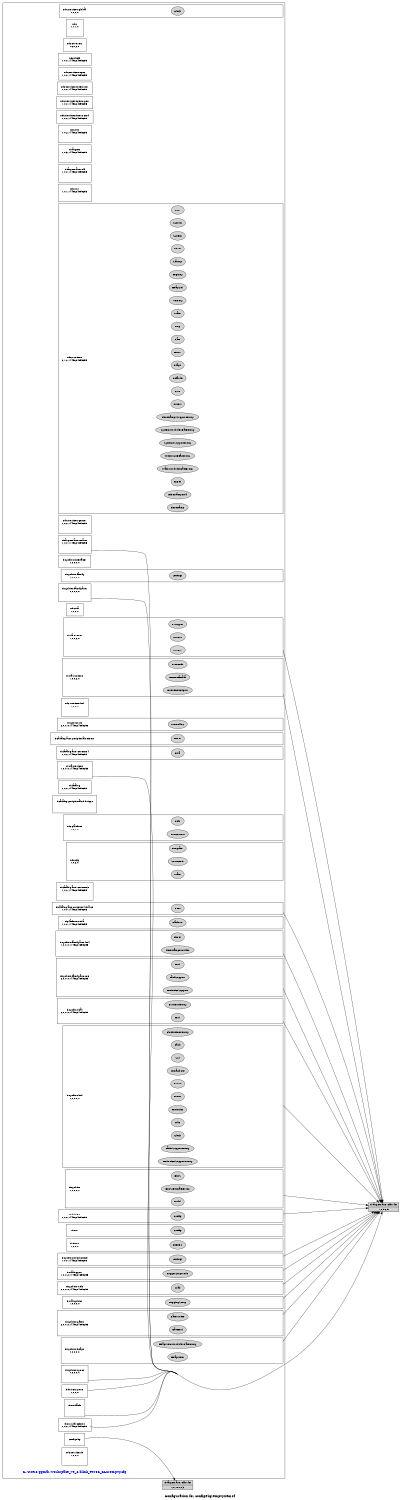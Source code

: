 digraph configuration {
    size="7.5,10";
    rankdir=LR;
    ranksep=".50 equally";
    concentrate=true;
    compound=true;
    label="\nConfiguration for configPkg/empty.xem4f"
  node [font=Helvetica, fontsize=14, fontcolor=black];  subgraph cluster0 {label=""; __cfg [label="C:/Users/ggmar/workspace_v9_2/blink_TM4C_CLK/empty.cfg", color=white, fontcolor=blue];
    node [font=Helvetica, fontsize=10];    subgraph cluster1 {
        label="";
        xdc_services_global__top [shape=box,label="xdc.services.global\n1,0,0,0", color=white];
        xdc_services_global__bot [shape=point,label="", style=invis];
        xdc_services_global_Clock [style=filled,fillcolor=lightgray, label="Clock"];
        xdc_services_global__top -> xdc_services_global_Clock[style=invis];
        xdc_services_global_Clock -> xdc_services_global__bot[style=invis];
    }
    subgraph cluster2 {
        label="";
        xdc__top [shape=box,label="xdc\n1,1,1,0", color=white];
        xdc__bot [shape=point,label="", style=invis];
    }
    subgraph cluster3 {
        label="";
        xdc_corevers__top [shape=box,label="xdc.corevers\n16,0,2,0", color=white];
    }
    subgraph cluster4 {
        label="";
        xdc_shelf__top [shape=box,label="xdc.shelf\n1,0,0,1449624895255", color=white];
    }
    subgraph cluster5 {
        label="";
        xdc_services_spec__top [shape=box,label="xdc.services.spec\n1,0,0,1449624895255", color=white];
    }
    subgraph cluster6 {
        label="";
        xdc_services_intern_xsr__top [shape=box,label="xdc.services.intern.xsr\n1,0,0,1449624895255", color=white];
    }
    subgraph cluster7 {
        label="";
        xdc_services_intern_gen__top [shape=box,label="xdc.services.intern.gen\n1,0,0,1449624895255", color=white];
    }
    subgraph cluster8 {
        label="";
        xdc_services_intern_cmd__top [shape=box,label="xdc.services.intern.cmd\n1,0,0,1449624895255", color=white];
    }
    subgraph cluster9 {
        label="";
        xdc_bld__top [shape=box,label="xdc.bld\n1,0,2,1449624895255", color=white];
        xdc_bld__bot [shape=point,label="", style=invis];
    }
    subgraph cluster10 {
        label="";
        ti_targets__top [shape=box,label="ti.targets\n1,0,3,1449624895255", color=white];
        ti_targets__bot [shape=point,label="", style=invis];
    }
    subgraph cluster11 {
        label="";
        ti_targets_arm_elf__top [shape=box,label="ti.targets.arm.elf\n1,0,0,1449624895255", color=white];
        ti_targets_arm_elf__bot [shape=point,label="", style=invis];
    }
    subgraph cluster12 {
        label="";
        xdc_rov__top [shape=box,label="xdc.rov\n1,0,1,1449624895255", color=white];
        xdc_rov__bot [shape=point,label="", style=invis];
    }
    subgraph cluster13 {
        label="";
        xdc_runtime__top [shape=box,label="xdc.runtime\n2,1,0,1449624895255", color=white];
        xdc_runtime__bot [shape=point,label="", style=invis];
        xdc_runtime_Assert [style=filled,fillcolor=lightgray, label="Assert"];
        xdc_runtime__top -> xdc_runtime_Assert[style=invis];
        xdc_runtime_Assert -> xdc_runtime__bot[style=invis];
        xdc_runtime_Core [style=filled,fillcolor=lightgray, label="Core"];
        xdc_runtime__top -> xdc_runtime_Core[style=invis];
        xdc_runtime_Core -> xdc_runtime__bot[style=invis];
        xdc_runtime_Defaults [style=filled,fillcolor=lightgray, label="Defaults"];
        xdc_runtime__top -> xdc_runtime_Defaults[style=invis];
        xdc_runtime_Defaults -> xdc_runtime__bot[style=invis];
        xdc_runtime_Diags [style=filled,fillcolor=lightgray, label="Diags"];
        xdc_runtime__top -> xdc_runtime_Diags[style=invis];
        xdc_runtime_Diags -> xdc_runtime__bot[style=invis];
        xdc_runtime_Error [style=filled,fillcolor=lightgray, label="Error"];
        xdc_runtime__top -> xdc_runtime_Error[style=invis];
        xdc_runtime_Error -> xdc_runtime__bot[style=invis];
        xdc_runtime_Gate [style=filled,fillcolor=lightgray, label="Gate"];
        xdc_runtime__top -> xdc_runtime_Gate[style=invis];
        xdc_runtime_Gate -> xdc_runtime__bot[style=invis];
        xdc_runtime_Log [style=filled,fillcolor=lightgray, label="Log"];
        xdc_runtime__top -> xdc_runtime_Log[style=invis];
        xdc_runtime_Log -> xdc_runtime__bot[style=invis];
        xdc_runtime_Main [style=filled,fillcolor=lightgray, label="Main"];
        xdc_runtime__top -> xdc_runtime_Main[style=invis];
        xdc_runtime_Main -> xdc_runtime__bot[style=invis];
        xdc_runtime_Memory [style=filled,fillcolor=lightgray, label="Memory"];
        xdc_runtime__top -> xdc_runtime_Memory[style=invis];
        xdc_runtime_Memory -> xdc_runtime__bot[style=invis];
        xdc_runtime_HeapStd [style=filled,fillcolor=lightgray, label="HeapStd"];
        xdc_runtime__top -> xdc_runtime_HeapStd[style=invis];
        xdc_runtime_HeapStd -> xdc_runtime__bot[style=invis];
        xdc_runtime_Registry [style=filled,fillcolor=lightgray, label="Registry"];
        xdc_runtime__top -> xdc_runtime_Registry[style=invis];
        xdc_runtime_Registry -> xdc_runtime__bot[style=invis];
        xdc_runtime_Startup [style=filled,fillcolor=lightgray, label="Startup"];
        xdc_runtime__top -> xdc_runtime_Startup[style=invis];
        xdc_runtime_Startup -> xdc_runtime__bot[style=invis];
        xdc_runtime_Reset [style=filled,fillcolor=lightgray, label="Reset"];
        xdc_runtime__top -> xdc_runtime_Reset[style=invis];
        xdc_runtime_Reset -> xdc_runtime__bot[style=invis];
        xdc_runtime_System [style=filled,fillcolor=lightgray, label="System"];
        xdc_runtime__top -> xdc_runtime_System[style=invis];
        xdc_runtime_System -> xdc_runtime__bot[style=invis];
        xdc_runtime_SysMin [style=filled,fillcolor=lightgray, label="SysMin"];
        xdc_runtime__top -> xdc_runtime_SysMin[style=invis];
        xdc_runtime_SysMin -> xdc_runtime__bot[style=invis];
        xdc_runtime_Text [style=filled,fillcolor=lightgray, label="Text"];
        xdc_runtime__top -> xdc_runtime_Text[style=invis];
        xdc_runtime_Text -> xdc_runtime__bot[style=invis];
        xdc_runtime_Timestamp [style=filled,fillcolor=lightgray, label="Timestamp"];
        xdc_runtime__top -> xdc_runtime_Timestamp[style=invis];
        xdc_runtime_Timestamp -> xdc_runtime__bot[style=invis];
        xdc_runtime_TimestampNull [style=filled,fillcolor=lightgray, label="TimestampNull"];
        xdc_runtime__top -> xdc_runtime_TimestampNull[style=invis];
        xdc_runtime_TimestampNull -> xdc_runtime__bot[style=invis];
        xdc_runtime_Types [style=filled,fillcolor=lightgray, label="Types"];
        xdc_runtime__top -> xdc_runtime_Types[style=invis];
        xdc_runtime_Types -> xdc_runtime__bot[style=invis];
        xdc_runtime_Main_Module_GateProxy [style=filled,fillcolor=lightgray, label="Main_Module_GateProxy"];
        xdc_runtime__top -> xdc_runtime_Main_Module_GateProxy[style=invis];
        xdc_runtime_Main_Module_GateProxy -> xdc_runtime__bot[style=invis];
        xdc_runtime_Memory_HeapProxy [style=filled,fillcolor=lightgray, label="Memory_HeapProxy"];
        xdc_runtime__top -> xdc_runtime_Memory_HeapProxy[style=invis];
        xdc_runtime_Memory_HeapProxy -> xdc_runtime__bot[style=invis];
        xdc_runtime_System_SupportProxy [style=filled,fillcolor=lightgray, label="System_SupportProxy"];
        xdc_runtime__top -> xdc_runtime_System_SupportProxy[style=invis];
        xdc_runtime_System_SupportProxy -> xdc_runtime__bot[style=invis];
        xdc_runtime_System_Module_GateProxy [style=filled,fillcolor=lightgray, label="System_Module_GateProxy"];
        xdc_runtime__top -> xdc_runtime_System_Module_GateProxy[style=invis];
        xdc_runtime_System_Module_GateProxy -> xdc_runtime__bot[style=invis];
        xdc_runtime_Timestamp_SupportProxy [style=filled,fillcolor=lightgray, label="Timestamp_SupportProxy"];
        xdc_runtime__top -> xdc_runtime_Timestamp_SupportProxy[style=invis];
        xdc_runtime_Timestamp_SupportProxy -> xdc_runtime__bot[style=invis];
    }
    subgraph cluster14 {
        label="";
        xdc_services_getset__top [shape=box,label="xdc.services.getset\n1,0,0,1449624895255", color=white];
        xdc_services_getset__bot [shape=point,label="", style=invis];
    }
    subgraph cluster15 {
        label="";
        ti_targets_arm_rtsarm__top [shape=box,label="ti.targets.arm.rtsarm\n1,0,0,1449624895255", color=white];
        ti_targets_arm_rtsarm__bot [shape=point,label="", style=invis];
    }
    subgraph cluster16 {
        label="";
        ti_sysbios_interfaces__top [shape=box,label="ti.sysbios.interfaces\n2,0,0,0,0", color=white];
    }
    subgraph cluster17 {
        label="";
        ti_sysbios_family__top [shape=box,label="ti.sysbios.family\n2,0,0,0,0", color=white];
        ti_sysbios_family__bot [shape=point,label="", style=invis];
        ti_sysbios_family_Settings [style=filled,fillcolor=lightgray, label="Settings"];
        ti_sysbios_family__top -> ti_sysbios_family_Settings[style=invis];
        ti_sysbios_family_Settings -> ti_sysbios_family__bot[style=invis];
    }
    subgraph cluster18 {
        label="";
        ti_sysbios_family_arm__top [shape=box,label="ti.sysbios.family.arm\n2,0,0,0,0", color=white];
        ti_sysbios_family_arm__bot [shape=point,label="", style=invis];
    }
    subgraph cluster19 {
        label="";
        xdc_rta__top [shape=box,label="xdc.rta\n1,0,0,0", color=white];
    }
    subgraph cluster20 {
        label="";
        ti_uia_events__top [shape=box,label="ti.uia.events\n1,0,0,2,0", color=white];
        ti_uia_events__bot [shape=point,label="", style=invis];
        ti_uia_events_DvtTypes [style=filled,fillcolor=lightgray, label="DvtTypes"];
        ti_uia_events__top -> ti_uia_events_DvtTypes[style=invis];
        ti_uia_events_DvtTypes -> ti_uia_events__bot[style=invis];
        ti_uia_events_UIAErr [style=filled,fillcolor=lightgray, label="UIAErr"];
        ti_uia_events__top -> ti_uia_events_UIAErr[style=invis];
        ti_uia_events_UIAErr -> ti_uia_events__bot[style=invis];
        ti_uia_events_UIAEvt [style=filled,fillcolor=lightgray, label="UIAEvt"];
        ti_uia_events__top -> ti_uia_events_UIAEvt[style=invis];
        ti_uia_events_UIAEvt -> ti_uia_events__bot[style=invis];
    }
    subgraph cluster21 {
        label="";
        ti_uia_runtime__top [shape=box,label="ti.uia.runtime\n1,0,0,2,0", color=white];
        ti_uia_runtime__bot [shape=point,label="", style=invis];
        ti_uia_runtime_EventHdr [style=filled,fillcolor=lightgray, label="EventHdr"];
        ti_uia_runtime__top -> ti_uia_runtime_EventHdr[style=invis];
        ti_uia_runtime_EventHdr -> ti_uia_runtime__bot[style=invis];
        ti_uia_runtime_QueueDescriptor [style=filled,fillcolor=lightgray, label="QueueDescriptor"];
        ti_uia_runtime__top -> ti_uia_runtime_QueueDescriptor[style=invis];
        ti_uia_runtime_QueueDescriptor -> ti_uia_runtime__bot[style=invis];
        ti_uia_runtime_UIAMetaData [style=filled,fillcolor=lightgray, label="UIAMetaData"];
        ti_uia_runtime__top -> ti_uia_runtime_UIAMetaData[style=invis];
        ti_uia_runtime_UIAMetaData -> ti_uia_runtime__bot[style=invis];
    }
    subgraph cluster22 {
        label="";
        xdc_runtime_knl__top [shape=box,label="xdc.runtime.knl\n1,0,0,0", color=white];
        xdc_runtime_knl__bot [shape=point,label="", style=invis];
    }
    subgraph cluster23 {
        label="";
        ti_sysbios_rts__top [shape=box,label="ti.sysbios.rts\n2,0,0,0,1449624895255", color=white];
        ti_sysbios_rts__bot [shape=point,label="", style=invis];
        ti_sysbios_rts_MemAlloc [style=filled,fillcolor=lightgray, label="MemAlloc"];
        ti_sysbios_rts__top -> ti_sysbios_rts_MemAlloc[style=invis];
        ti_sysbios_rts_MemAlloc -> ti_sysbios_rts__bot[style=invis];
    }
    subgraph cluster24 {
        label="";
        ti_uia_services__top [shape=box,label="ti.uia.services\n1,0,0,0,1449624895255", color=white];
        ti_uia_services__bot [shape=point,label="", style=invis];
    }
    subgraph cluster25 {
        label="";
        ti_catalog_arm_peripherals_timers__top [shape=box,label="ti.catalog.arm.peripherals.timers\n", color=white];
        ti_catalog_arm_peripherals_timers__bot [shape=point,label="", style=invis];
        ti_catalog_arm_peripherals_timers_Timer [style=filled,fillcolor=lightgray, label="Timer"];
        ti_catalog_arm_peripherals_timers__top -> ti_catalog_arm_peripherals_timers_Timer[style=invis];
        ti_catalog_arm_peripherals_timers_Timer -> ti_catalog_arm_peripherals_timers__bot[style=invis];
    }
    subgraph cluster26 {
        label="";
        ti_catalog_arm_cortexm4__top [shape=box,label="ti.catalog.arm.cortexm4\n1,0,0,1449624895255", color=white];
        ti_catalog_arm_cortexm4__bot [shape=point,label="", style=invis];
        ti_catalog_arm_cortexm4_Tiva [style=filled,fillcolor=lightgray, label="Tiva"];
        ti_catalog_arm_cortexm4__top -> ti_catalog_arm_cortexm4_Tiva[style=invis];
        ti_catalog_arm_cortexm4_Tiva -> ti_catalog_arm_cortexm4__bot[style=invis];
    }
    subgraph cluster27 {
        label="";
        ti_catalog__top [shape=box,label="ti.catalog\n1,0,0,1449624895255", color=white];
    }
    subgraph cluster28 {
        label="";
        ti_catalog_peripherals_hdvicp2__top [shape=box,label="ti.catalog.peripherals.hdvicp2\n", color=white];
        ti_catalog_peripherals_hdvicp2__bot [shape=point,label="", style=invis];
    }
    subgraph cluster29 {
        label="";
        xdc_platform__top [shape=box,label="xdc.platform\n1,0,1,0", color=white];
        xdc_platform__bot [shape=point,label="", style=invis];
        xdc_platform_ExeContext [style=filled,fillcolor=lightgray, label="ExeContext"];
        xdc_platform__top -> xdc_platform_ExeContext[style=invis];
        xdc_platform_ExeContext -> xdc_platform__bot[style=invis];
        xdc_platform_Utils [style=filled,fillcolor=lightgray, label="Utils"];
        xdc_platform__top -> xdc_platform_Utils[style=invis];
        xdc_platform_Utils -> xdc_platform__bot[style=invis];
    }
    subgraph cluster30 {
        label="";
        xdc_cfg__top [shape=box,label="xdc.cfg\n1,0,2,0", color=white];
        xdc_cfg__bot [shape=point,label="", style=invis];
        xdc_cfg_Program [style=filled,fillcolor=lightgray, label="Program"];
        xdc_cfg__top -> xdc_cfg_Program[style=invis];
        xdc_cfg_Program -> xdc_cfg__bot[style=invis];
        xdc_cfg_Main [style=filled,fillcolor=lightgray, label="Main"];
        xdc_cfg__top -> xdc_cfg_Main[style=invis];
        xdc_cfg_Main -> xdc_cfg__bot[style=invis];
        xdc_cfg_SourceDir [style=filled,fillcolor=lightgray, label="SourceDir"];
        xdc_cfg__top -> xdc_cfg_SourceDir[style=invis];
        xdc_cfg_SourceDir -> xdc_cfg__bot[style=invis];
    }
    subgraph cluster31 {
        label="";
        ti_catalog_arm_cortexm3__top [shape=box,label="ti.catalog.arm.cortexm3\n1,0,0,1449624895255", color=white];
        ti_catalog_arm_cortexm3__bot [shape=point,label="", style=invis];
    }
    subgraph cluster32 {
        label="";
        ti_catalog_arm_cortexm4_tiva_ce__top [shape=box,label="ti.catalog.arm.cortexm4.tiva.ce\n1,0,0,1449624895255", color=white];
        ti_catalog_arm_cortexm4_tiva_ce__bot [shape=point,label="", style=invis];
        ti_catalog_arm_cortexm4_tiva_ce_Boot [style=filled,fillcolor=lightgray, label="Boot"];
        ti_catalog_arm_cortexm4_tiva_ce__top -> ti_catalog_arm_cortexm4_tiva_ce_Boot[style=invis];
        ti_catalog_arm_cortexm4_tiva_ce_Boot -> ti_catalog_arm_cortexm4_tiva_ce__bot[style=invis];
    }
    subgraph cluster33 {
        label="";
        ti_platforms_tiva__top [shape=box,label="ti.platforms.tiva\n1,0,0,1449624895255", color=white];
        ti_platforms_tiva__bot [shape=point,label="", style=invis];
        ti_platforms_tiva_Platform [style=filled,fillcolor=lightgray, label="Platform"];
        ti_platforms_tiva__top -> ti_platforms_tiva_Platform[style=invis];
        ti_platforms_tiva_Platform -> ti_platforms_tiva__bot[style=invis];
    }
    subgraph cluster34 {
        label="";
        ti_sysbios_family_arm_lm4__top [shape=box,label="ti.sysbios.family.arm.lm4\n1,0,0,0,1449624895255", color=white];
        ti_sysbios_family_arm_lm4__bot [shape=point,label="", style=invis];
        ti_sysbios_family_arm_lm4_TimestampProvider [style=filled,fillcolor=lightgray, label="TimestampProvider"];
        ti_sysbios_family_arm_lm4__top -> ti_sysbios_family_arm_lm4_TimestampProvider[style=invis];
        ti_sysbios_family_arm_lm4_TimestampProvider -> ti_sysbios_family_arm_lm4__bot[style=invis];
        ti_sysbios_family_arm_lm4_Timer [style=filled,fillcolor=lightgray, label="Timer"];
        ti_sysbios_family_arm_lm4__top -> ti_sysbios_family_arm_lm4_Timer[style=invis];
        ti_sysbios_family_arm_lm4_Timer -> ti_sysbios_family_arm_lm4__bot[style=invis];
    }
    subgraph cluster35 {
        label="";
        ti_sysbios_family_arm_m3__top [shape=box,label="ti.sysbios.family.arm.m3\n2,0,0,0,1449624895255", color=white];
        ti_sysbios_family_arm_m3__bot [shape=point,label="", style=invis];
        ti_sysbios_family_arm_m3_Hwi [style=filled,fillcolor=lightgray, label="Hwi"];
        ti_sysbios_family_arm_m3__top -> ti_sysbios_family_arm_m3_Hwi[style=invis];
        ti_sysbios_family_arm_m3_Hwi -> ti_sysbios_family_arm_m3__bot[style=invis];
        ti_sysbios_family_arm_m3_IntrinsicsSupport [style=filled,fillcolor=lightgray, label="IntrinsicsSupport"];
        ti_sysbios_family_arm_m3__top -> ti_sysbios_family_arm_m3_IntrinsicsSupport[style=invis];
        ti_sysbios_family_arm_m3_IntrinsicsSupport -> ti_sysbios_family_arm_m3__bot[style=invis];
        ti_sysbios_family_arm_m3_TaskSupport [style=filled,fillcolor=lightgray, label="TaskSupport"];
        ti_sysbios_family_arm_m3__top -> ti_sysbios_family_arm_m3_TaskSupport[style=invis];
        ti_sysbios_family_arm_m3_TaskSupport -> ti_sysbios_family_arm_m3__bot[style=invis];
    }
    subgraph cluster36 {
        label="";
        ti_sysbios_hal__top [shape=box,label="ti.sysbios.hal\n2,0,0,0,1449624895255", color=white];
        ti_sysbios_hal__bot [shape=point,label="", style=invis];
        ti_sysbios_hal_Hwi [style=filled,fillcolor=lightgray, label="Hwi"];
        ti_sysbios_hal__top -> ti_sysbios_hal_Hwi[style=invis];
        ti_sysbios_hal_Hwi -> ti_sysbios_hal__bot[style=invis];
        ti_sysbios_hal_Hwi_HwiProxy [style=filled,fillcolor=lightgray, label="Hwi_HwiProxy"];
        ti_sysbios_hal__top -> ti_sysbios_hal_Hwi_HwiProxy[style=invis];
        ti_sysbios_hal_Hwi_HwiProxy -> ti_sysbios_hal__bot[style=invis];
    }
    subgraph cluster37 {
        label="";
        ti_sysbios_knl__top [shape=box,label="ti.sysbios.knl\n2,0,0,0,0", color=white];
        ti_sysbios_knl__bot [shape=point,label="", style=invis];
        ti_sysbios_knl_Clock [style=filled,fillcolor=lightgray, label="Clock"];
        ti_sysbios_knl__top -> ti_sysbios_knl_Clock[style=invis];
        ti_sysbios_knl_Clock -> ti_sysbios_knl__bot[style=invis];
        ti_sysbios_knl_Idle [style=filled,fillcolor=lightgray, label="Idle"];
        ti_sysbios_knl__top -> ti_sysbios_knl_Idle[style=invis];
        ti_sysbios_knl_Idle -> ti_sysbios_knl__bot[style=invis];
        ti_sysbios_knl_Intrinsics [style=filled,fillcolor=lightgray, label="Intrinsics"];
        ti_sysbios_knl__top -> ti_sysbios_knl_Intrinsics[style=invis];
        ti_sysbios_knl_Intrinsics -> ti_sysbios_knl__bot[style=invis];
        ti_sysbios_knl_Event [style=filled,fillcolor=lightgray, label="Event"];
        ti_sysbios_knl__top -> ti_sysbios_knl_Event[style=invis];
        ti_sysbios_knl_Event -> ti_sysbios_knl__bot[style=invis];
        ti_sysbios_knl_Queue [style=filled,fillcolor=lightgray, label="Queue"];
        ti_sysbios_knl__top -> ti_sysbios_knl_Queue[style=invis];
        ti_sysbios_knl_Queue -> ti_sysbios_knl__bot[style=invis];
        ti_sysbios_knl_Semaphore [style=filled,fillcolor=lightgray, label="Semaphore"];
        ti_sysbios_knl__top -> ti_sysbios_knl_Semaphore[style=invis];
        ti_sysbios_knl_Semaphore -> ti_sysbios_knl__bot[style=invis];
        ti_sysbios_knl_Swi [style=filled,fillcolor=lightgray, label="Swi"];
        ti_sysbios_knl__top -> ti_sysbios_knl_Swi[style=invis];
        ti_sysbios_knl_Swi -> ti_sysbios_knl__bot[style=invis];
        ti_sysbios_knl_Task [style=filled,fillcolor=lightgray, label="Task"];
        ti_sysbios_knl__top -> ti_sysbios_knl_Task[style=invis];
        ti_sysbios_knl_Task -> ti_sysbios_knl__bot[style=invis];
        ti_sysbios_knl_Clock_TimerProxy [style=filled,fillcolor=lightgray, label="Clock_TimerProxy"];
        ti_sysbios_knl__top -> ti_sysbios_knl_Clock_TimerProxy[style=invis];
        ti_sysbios_knl_Clock_TimerProxy -> ti_sysbios_knl__bot[style=invis];
        ti_sysbios_knl_Intrinsics_SupportProxy [style=filled,fillcolor=lightgray, label="Intrinsics_SupportProxy"];
        ti_sysbios_knl__top -> ti_sysbios_knl_Intrinsics_SupportProxy[style=invis];
        ti_sysbios_knl_Intrinsics_SupportProxy -> ti_sysbios_knl__bot[style=invis];
        ti_sysbios_knl_Task_SupportProxy [style=filled,fillcolor=lightgray, label="Task_SupportProxy"];
        ti_sysbios_knl__top -> ti_sysbios_knl_Task_SupportProxy[style=invis];
        ti_sysbios_knl_Task_SupportProxy -> ti_sysbios_knl__bot[style=invis];
    }
    subgraph cluster38 {
        label="";
        ti_sysbios__top [shape=box,label="ti.sysbios\n2,0,0,0,0", color=white];
        ti_sysbios__bot [shape=point,label="", style=invis];
        ti_sysbios_BIOS [style=filled,fillcolor=lightgray, label="BIOS"];
        ti_sysbios__top -> ti_sysbios_BIOS[style=invis];
        ti_sysbios_BIOS -> ti_sysbios__bot[style=invis];
        ti_sysbios_Build [style=filled,fillcolor=lightgray, label="Build"];
        ti_sysbios__top -> ti_sysbios_Build[style=invis];
        ti_sysbios_Build -> ti_sysbios__bot[style=invis];
        ti_sysbios_BIOS_RtsGateProxy [style=filled,fillcolor=lightgray, label="BIOS_RtsGateProxy"];
        ti_sysbios__top -> ti_sysbios_BIOS_RtsGateProxy[style=invis];
        ti_sysbios_BIOS_RtsGateProxy -> ti_sysbios__bot[style=invis];
    }
    subgraph cluster39 {
        label="";
        ti_sysbios_syncs__top [shape=box,label="ti.sysbios.syncs\n2,0,0,0,0", color=white];
        ti_sysbios_syncs__bot [shape=point,label="", style=invis];
    }
    subgraph cluster40 {
        label="";
        ti_drivers_ports__top [shape=box,label="ti.drivers.ports\n1,0,0,0", color=white];
    }
    subgraph cluster41 {
        label="";
        ti_mw_fatfs__top [shape=box,label="ti.mw.fatfs\n", color=white];
        ti_mw_fatfs__bot [shape=point,label="", style=invis];
    }
    subgraph cluster42 {
        label="";
        ti_drivers__top [shape=box,label="ti.drivers\n1,0,0,1449624895255", color=white];
        ti_drivers__bot [shape=point,label="", style=invis];
        ti_drivers_Config [style=filled,fillcolor=lightgray, label="Config"];
        ti_drivers__top -> ti_drivers_Config[style=invis];
        ti_drivers_Config -> ti_drivers__bot[style=invis];
    }
    subgraph cluster43 {
        label="";
        ti_mw_wifi_cc3x00__top [shape=box,label="ti.mw.wifi.cc3x00\n1,0,0,1449624895255", color=white];
    }
    subgraph cluster44 {
        label="";
        ti_mw__top [shape=box,label="ti.mw\n", color=white];
        ti_mw__bot [shape=point,label="", style=invis];
        ti_mw_Config [style=filled,fillcolor=lightgray, label="Config"];
        ti_mw__top -> ti_mw_Config[style=invis];
        ti_mw_Config -> ti_mw__bot[style=invis];
    }
    subgraph cluster45 {
        label="";
        ti_tirtos__top [shape=box,label="ti.tirtos\n1,0,0,0", color=white];
        ti_tirtos__bot [shape=point,label="", style=invis];
        ti_tirtos_TIRTOS [style=filled,fillcolor=lightgray, label="TIRTOS"];
        ti_tirtos__top -> ti_tirtos_TIRTOS[style=invis];
        ti_tirtos_TIRTOS -> ti_tirtos__bot[style=invis];
    }
    subgraph cluster46 {
        label="";
        ti_sysbios_gates__top [shape=box,label="ti.sysbios.gates\n2,0,0,0,1449624895255", color=white];
        ti_sysbios_gates__bot [shape=point,label="", style=invis];
        ti_sysbios_gates_GateHwi [style=filled,fillcolor=lightgray, label="GateHwi"];
        ti_sysbios_gates__top -> ti_sysbios_gates_GateHwi[style=invis];
        ti_sysbios_gates_GateHwi -> ti_sysbios_gates__bot[style=invis];
        ti_sysbios_gates_GateMutex [style=filled,fillcolor=lightgray, label="GateMutex"];
        ti_sysbios_gates__top -> ti_sysbios_gates_GateMutex[style=invis];
        ti_sysbios_gates_GateMutex -> ti_sysbios_gates__bot[style=invis];
    }
    subgraph cluster47 {
        label="";
        ti_sysbios_heaps__top [shape=box,label="ti.sysbios.heaps\n2,0,0,0,0", color=white];
        ti_sysbios_heaps__bot [shape=point,label="", style=invis];
        ti_sysbios_heaps_HeapMem [style=filled,fillcolor=lightgray, label="HeapMem"];
        ti_sysbios_heaps__top -> ti_sysbios_heaps_HeapMem[style=invis];
        ti_sysbios_heaps_HeapMem -> ti_sysbios_heaps__bot[style=invis];
        ti_sysbios_heaps_HeapMem_Module_GateProxy [style=filled,fillcolor=lightgray, label="HeapMem_Module_GateProxy"];
        ti_sysbios_heaps__top -> ti_sysbios_heaps_HeapMem_Module_GateProxy[style=invis];
        ti_sysbios_heaps_HeapMem_Module_GateProxy -> ti_sysbios_heaps__bot[style=invis];
    }
    subgraph cluster48 {
        label="";
        ti_sysbios_xdcruntime__top [shape=box,label="ti.sysbios.xdcruntime\n1,0,0,1449624895255", color=white];
        ti_sysbios_xdcruntime__bot [shape=point,label="", style=invis];
        ti_sysbios_xdcruntime_Settings [style=filled,fillcolor=lightgray, label="Settings"];
        ti_sysbios_xdcruntime__top -> ti_sysbios_xdcruntime_Settings[style=invis];
        ti_sysbios_xdcruntime_Settings -> ti_sysbios_xdcruntime__bot[style=invis];
    }
    subgraph cluster49 {
        label="";
        ti_uia_loggers__top [shape=box,label="ti.uia.loggers\n1,0,0,2,1449624895255", color=white];
        ti_uia_loggers__bot [shape=point,label="", style=invis];
        ti_uia_loggers_LoggerStopMode [style=filled,fillcolor=lightgray, label="LoggerStopMode"];
        ti_uia_loggers__top -> ti_uia_loggers_LoggerStopMode[style=invis];
        ti_uia_loggers_LoggerStopMode -> ti_uia_loggers__bot[style=invis];
    }
    subgraph cluster50 {
        label="";
        ti_sysbios_utils__top [shape=box,label="ti.sysbios.utils\n2,0,0,0,1449624895255", color=white];
        ti_sysbios_utils__bot [shape=point,label="", style=invis];
        ti_sysbios_utils_Load [style=filled,fillcolor=lightgray, label="Load"];
        ti_sysbios_utils__top -> ti_sysbios_utils_Load[style=invis];
        ti_sysbios_utils_Load -> ti_sysbios_utils__bot[style=invis];
    }
    subgraph cluster51 {
        label="";
        ti_uia_sysbios__top [shape=box,label="ti.uia.sysbios\n1,0,0,0,0", color=white];
        ti_uia_sysbios__bot [shape=point,label="", style=invis];
        ti_uia_sysbios_LoggingSetup [style=filled,fillcolor=lightgray, label="LoggingSetup"];
        ti_uia_sysbios__top -> ti_uia_sysbios_LoggingSetup[style=invis];
        ti_uia_sysbios_LoggingSetup -> ti_uia_sysbios__bot[style=invis];
    }
    subgraph cluster52 {
        label="";
        configPkg__top [shape=box,label="configPkg\n", color=white];
    }
    subgraph cluster53 {
        label="";
        xdc_services_io__top [shape=box,label="xdc.services.io\n1,0,0,0", color=white];
        xdc_services_io__bot [shape=point,label="", style=invis];
    }
  }
  node [font=Helvetica, fontsize=10];
    ti_targets_arm_elf_M4F__1_0_5__2_5 [shape=record,label="ti.targets.arm.elf.M4F|1,0,5.2,5",style=filled, fillcolor=lightgrey];
    ti_targets_arm_rtsarm__bot -> ti_targets_arm_elf_M4F__1_0_5__2_5 [ltail=cluster15];
    ti_targets_arm_elf_M4F__1_0_5__2_5 [shape=record,label="ti.targets.arm.elf.M4F|1,0,5.2,5",style=filled, fillcolor=lightgrey];
    ti_sysbios_family_arm__bot -> ti_targets_arm_elf_M4F__1_0_5__2_5 [ltail=cluster18];
    ti_targets_arm_elf_M4F__1_0_5__2_5 [shape=record,label="ti.targets.arm.elf.M4F|1,0,5.2,5",style=filled, fillcolor=lightgrey];
    ti_uia_events__bot -> ti_targets_arm_elf_M4F__1_0_5__2_5 [ltail=cluster20];
    ti_targets_arm_elf_M4F__1_0_5__2_5 [shape=record,label="ti.targets.arm.elf.M4F|1,0,5.2,5",style=filled, fillcolor=lightgrey];
    ti_uia_runtime__bot -> ti_targets_arm_elf_M4F__1_0_5__2_5 [ltail=cluster21];
    ti_targets_arm_elf_M4F__1_0_5__2_5 [shape=record,label="ti.targets.arm.elf.M4F|1,0,5.2,5",style=filled, fillcolor=lightgrey];
    ti_uia_services__bot -> ti_targets_arm_elf_M4F__1_0_5__2_5 [ltail=cluster24];
    ti_targets_arm_elf_M4F__1_0_5__2_5 [shape=record,label="ti.targets.arm.elf.M4F|1,0,5.2,5",style=filled, fillcolor=lightgrey];
    ti_catalog_arm_cortexm4_tiva_ce__bot -> ti_targets_arm_elf_M4F__1_0_5__2_5 [ltail=cluster32];
    ti_targets_arm_elf_M4F__1_0_5__2_5 [shape=record,label="ti.targets.arm.elf.M4F|1,0,5.2,5",style=filled, fillcolor=lightgrey];
    ti_sysbios_family_arm_lm4__bot -> ti_targets_arm_elf_M4F__1_0_5__2_5 [ltail=cluster34];
    ti_targets_arm_elf_M4F__1_0_5__2_5 [shape=record,label="ti.targets.arm.elf.M4F|1,0,5.2,5",style=filled, fillcolor=lightgrey];
    ti_sysbios_family_arm_m3__bot -> ti_targets_arm_elf_M4F__1_0_5__2_5 [ltail=cluster35];
    ti_targets_arm_elf_M4F__1_0_5__2_5 [shape=record,label="ti.targets.arm.elf.M4F|1,0,5.2,5",style=filled, fillcolor=lightgrey];
    ti_sysbios_hal__bot -> ti_targets_arm_elf_M4F__1_0_5__2_5 [ltail=cluster36];
    ti_targets_arm_elf_M4F__1_0_5__2_5 [shape=record,label="ti.targets.arm.elf.M4F|1,0,5.2,5",style=filled, fillcolor=lightgrey];
    ti_sysbios_knl__bot -> ti_targets_arm_elf_M4F__1_0_5__2_5 [ltail=cluster37];
    ti_targets_arm_elf_M4F__1_0_5__2_5 [shape=record,label="ti.targets.arm.elf.M4F|1,0,5.2,5",style=filled, fillcolor=lightgrey];
    ti_sysbios__bot -> ti_targets_arm_elf_M4F__1_0_5__2_5 [ltail=cluster38];
    ti_targets_arm_elf_M4F__1_0_5__2_5 [shape=record,label="ti.targets.arm.elf.M4F|1,0,5.2,5",style=filled, fillcolor=lightgrey];
    ti_sysbios_syncs__bot -> ti_targets_arm_elf_M4F__1_0_5__2_5 [ltail=cluster39];
    ti_targets_arm_elf_M4F__1_0_5__2_5 [shape=record,label="ti.targets.arm.elf.M4F|1,0,5.2,5",style=filled, fillcolor=lightgrey];
    ti_drivers_ports__top -> ti_targets_arm_elf_M4F__1_0_5__2_5 [ltail=cluster40];
    ti_targets_arm_elf_M4F__1_0_5__2_5 [shape=record,label="ti.targets.arm.elf.M4F|1,0,5.2,5",style=filled, fillcolor=lightgrey];
    ti_mw_fatfs__bot -> ti_targets_arm_elf_M4F__1_0_5__2_5 [ltail=cluster41];
    ti_targets_arm_elf_M4F__1_0_5__2_5 [shape=record,label="ti.targets.arm.elf.M4F|1,0,5.2,5",style=filled, fillcolor=lightgrey];
    ti_drivers__bot -> ti_targets_arm_elf_M4F__1_0_5__2_5 [ltail=cluster42];
    ti_targets_arm_elf_M4F__1_0_5__2_5 [shape=record,label="ti.targets.arm.elf.M4F|1,0,5.2,5",style=filled, fillcolor=lightgrey];
    ti_mw_wifi_cc3x00__top -> ti_targets_arm_elf_M4F__1_0_5__2_5 [ltail=cluster43];
    ti_targets_arm_elf_M4F__1_0_5__2_5 [shape=record,label="ti.targets.arm.elf.M4F|1,0,5.2,5",style=filled, fillcolor=lightgrey];
    ti_sysbios_gates__bot -> ti_targets_arm_elf_M4F__1_0_5__2_5 [ltail=cluster46];
    ti_targets_arm_elf_M4F__1_0_5__2_5 [shape=record,label="ti.targets.arm.elf.M4F|1,0,5.2,5",style=filled, fillcolor=lightgrey];
    ti_sysbios_heaps__bot -> ti_targets_arm_elf_M4F__1_0_5__2_5 [ltail=cluster47];
    ti_targets_arm_elf_M4F__1_0_5__2_5 [shape=record,label="ti.targets.arm.elf.M4F|1,0,5.2,5",style=filled, fillcolor=lightgrey];
    ti_sysbios_xdcruntime__bot -> ti_targets_arm_elf_M4F__1_0_5__2_5 [ltail=cluster48];
    ti_targets_arm_elf_M4F__1_0_5__2_5 [shape=record,label="ti.targets.arm.elf.M4F|1,0,5.2,5",style=filled, fillcolor=lightgrey];
    ti_uia_loggers__bot -> ti_targets_arm_elf_M4F__1_0_5__2_5 [ltail=cluster49];
    ti_targets_arm_elf_M4F__1_0_5__2_5 [shape=record,label="ti.targets.arm.elf.M4F|1,0,5.2,5",style=filled, fillcolor=lightgrey];
    ti_sysbios_utils__bot -> ti_targets_arm_elf_M4F__1_0_5__2_5 [ltail=cluster50];
    ti_targets_arm_elf_M4F__1_0_5__2_5 [shape=record,label="ti.targets.arm.elf.M4F|1,0,5.2,5",style=filled, fillcolor=lightgrey];
    ti_uia_sysbios__bot -> ti_targets_arm_elf_M4F__1_0_5__2_5 [ltail=cluster51];
    ti_targets_arm_elf_M4F__1_0_18__12_3 [shape=record,label="ti.targets.arm.elf.M4F|1,0,18.12,3",style=filled, fillcolor=lightgrey];
    configPkg__top -> ti_targets_arm_elf_M4F__1_0_18__12_3 [ltail=cluster52];
}
